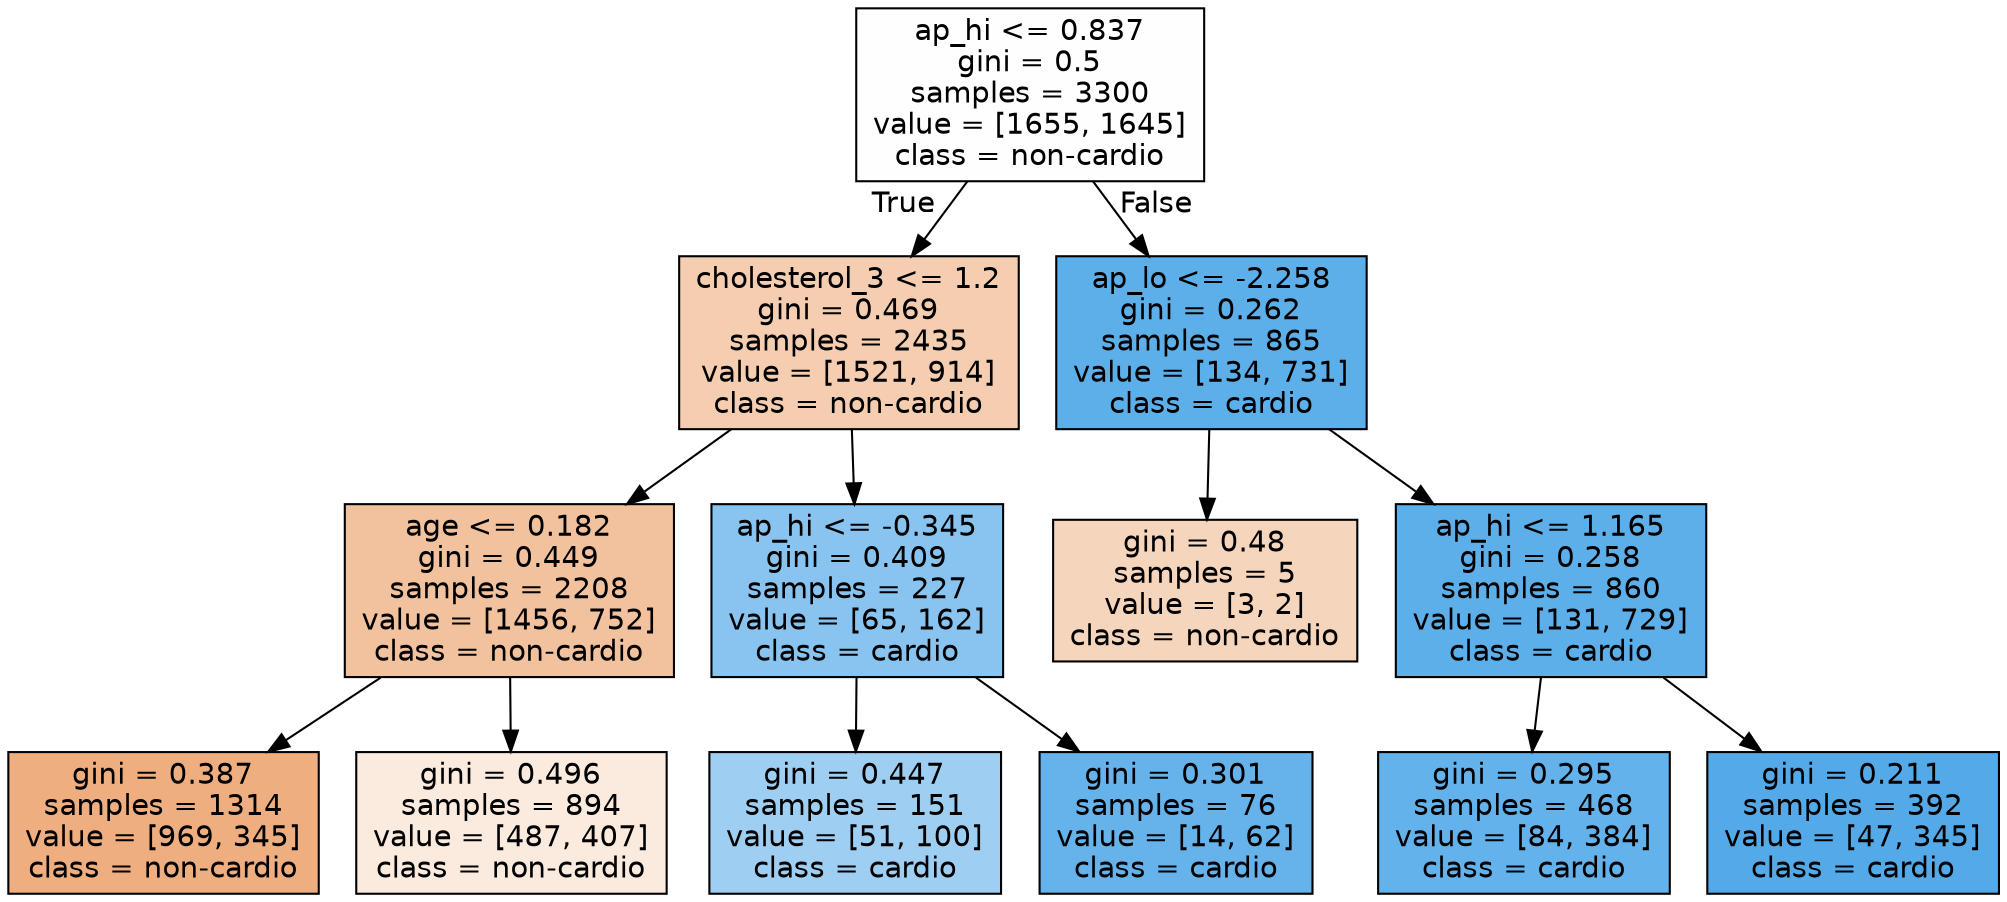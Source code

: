digraph Tree {
node [shape=box, style="filled", color="black", fontname="helvetica"] ;
edge [fontname="helvetica"] ;
0 [label="ap_hi <= 0.837\ngini = 0.5\nsamples = 3300\nvalue = [1655, 1645]\nclass = non-cardio", fillcolor="#fffefe"] ;
1 [label="cholesterol_3 <= 1.2\ngini = 0.469\nsamples = 2435\nvalue = [1521, 914]\nclass = non-cardio", fillcolor="#f5cdb0"] ;
0 -> 1 [labeldistance=2.5, labelangle=45, headlabel="True"] ;
2 [label="age <= 0.182\ngini = 0.449\nsamples = 2208\nvalue = [1456, 752]\nclass = non-cardio", fillcolor="#f2c29f"] ;
1 -> 2 ;
3 [label="gini = 0.387\nsamples = 1314\nvalue = [969, 345]\nclass = non-cardio", fillcolor="#eeae7f"] ;
2 -> 3 ;
4 [label="gini = 0.496\nsamples = 894\nvalue = [487, 407]\nclass = non-cardio", fillcolor="#fbeade"] ;
2 -> 4 ;
5 [label="ap_hi <= -0.345\ngini = 0.409\nsamples = 227\nvalue = [65, 162]\nclass = cardio", fillcolor="#88c4ef"] ;
1 -> 5 ;
6 [label="gini = 0.447\nsamples = 151\nvalue = [51, 100]\nclass = cardio", fillcolor="#9ecff2"] ;
5 -> 6 ;
7 [label="gini = 0.301\nsamples = 76\nvalue = [14, 62]\nclass = cardio", fillcolor="#66b3eb"] ;
5 -> 7 ;
8 [label="ap_lo <= -2.258\ngini = 0.262\nsamples = 865\nvalue = [134, 731]\nclass = cardio", fillcolor="#5dafea"] ;
0 -> 8 [labeldistance=2.5, labelangle=-45, headlabel="False"] ;
9 [label="gini = 0.48\nsamples = 5\nvalue = [3, 2]\nclass = non-cardio", fillcolor="#f6d5bd"] ;
8 -> 9 ;
10 [label="ap_hi <= 1.165\ngini = 0.258\nsamples = 860\nvalue = [131, 729]\nclass = cardio", fillcolor="#5dafea"] ;
8 -> 10 ;
11 [label="gini = 0.295\nsamples = 468\nvalue = [84, 384]\nclass = cardio", fillcolor="#64b2eb"] ;
10 -> 11 ;
12 [label="gini = 0.211\nsamples = 392\nvalue = [47, 345]\nclass = cardio", fillcolor="#54aae9"] ;
10 -> 12 ;
}